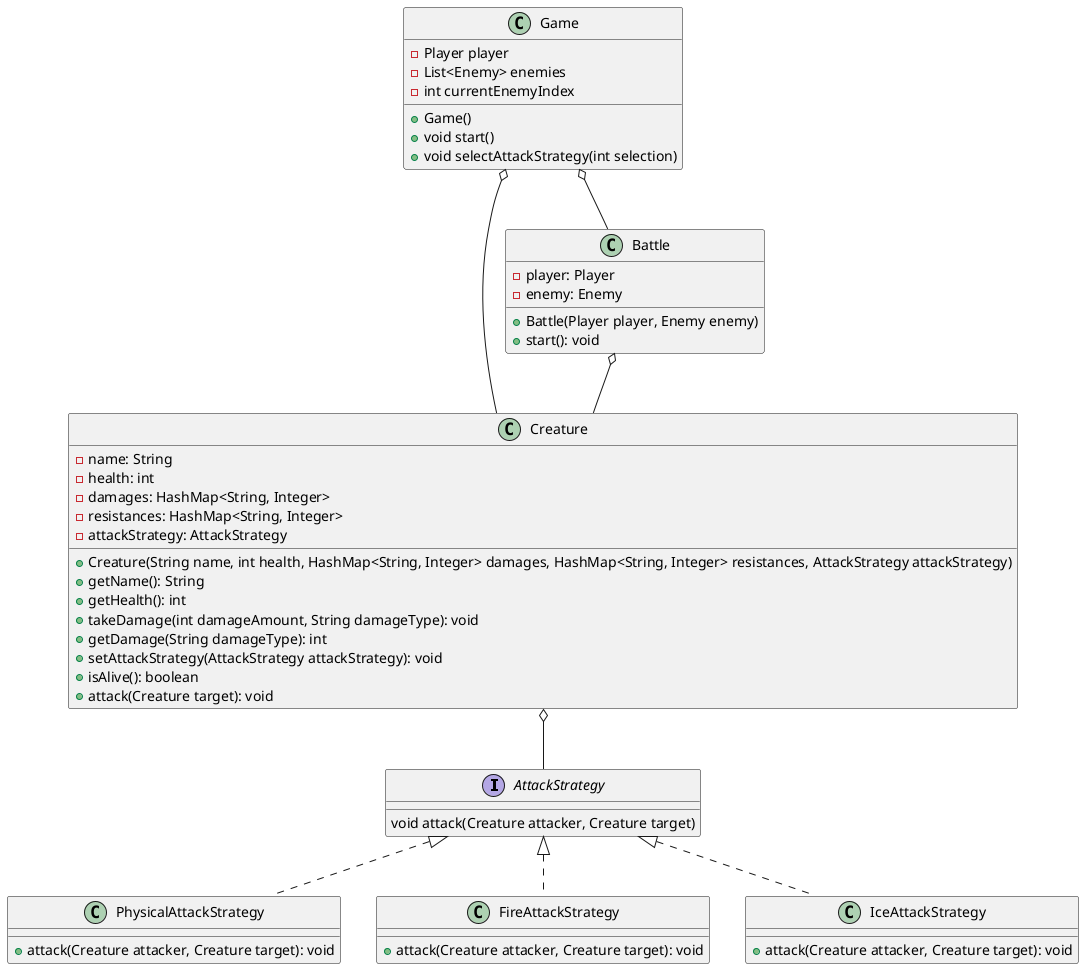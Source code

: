 @startuml Game

interface AttackStrategy {
  void attack(Creature attacker, Creature target)
}

class Creature {
  -name: String
  -health: int
  -damages: HashMap<String, Integer>
  -resistances: HashMap<String, Integer>
  -attackStrategy: AttackStrategy
  +Creature(String name, int health, HashMap<String, Integer> damages, HashMap<String, Integer> resistances, AttackStrategy attackStrategy)
  +getName(): String
  +getHealth(): int
  +takeDamage(int damageAmount, String damageType): void
  +getDamage(String damageType): int
  +setAttackStrategy(AttackStrategy attackStrategy): void
  +isAlive(): boolean
  +attack(Creature target): void
}

class PhysicalAttackStrategy {
  +attack(Creature attacker, Creature target): void
}

class FireAttackStrategy {
  +attack(Creature attacker, Creature target): void
}

class IceAttackStrategy {
  +attack(Creature attacker, Creature target): void
}

class Battle {
  -player: Player
  -enemy: Enemy
  +Battle(Player player, Enemy enemy)
  +start(): void
}

class Game {
  -Player player
  -List<Enemy> enemies
  -int currentEnemyIndex
  +Game()
  +void start()
  +void selectAttackStrategy(int selection)
}

class PhysicalAttackStrategy implements AttackStrategy
class FireAttackStrategy implements AttackStrategy
class IceAttackStrategy implements AttackStrategy
Creature o-- AttackStrategy
Game o-- Creature
Game o-- Battle
Battle o-- Creature

@enduml
